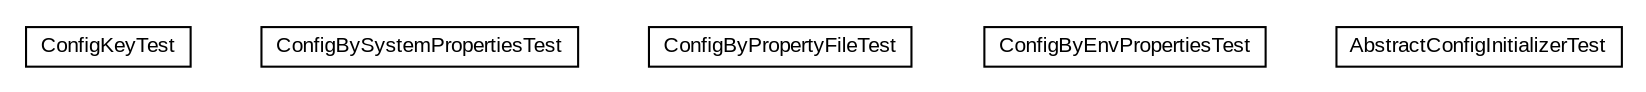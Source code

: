 #!/usr/local/bin/dot
#
# Class diagram 
# Generated by UMLGraph version R5_6-24-gf6e263 (http://www.umlgraph.org/)
#

digraph G {
	edge [fontname="arial",fontsize=10,labelfontname="arial",labelfontsize=10];
	node [fontname="arial",fontsize=10,shape=plaintext];
	nodesep=0.25;
	ranksep=0.5;
	// net.brabenetz.lib.securedproperties.config.ConfigKeyTest
	c0 [label=<<table title="net.brabenetz.lib.securedproperties.config.ConfigKeyTest" border="0" cellborder="1" cellspacing="0" cellpadding="2" port="p" href="./ConfigKeyTest.html">
		<tr><td><table border="0" cellspacing="0" cellpadding="1">
<tr><td align="center" balign="center"> ConfigKeyTest </td></tr>
		</table></td></tr>
		</table>>, URL="./ConfigKeyTest.html", fontname="arial", fontcolor="black", fontsize=10.0];
	// net.brabenetz.lib.securedproperties.config.ConfigBySystemPropertiesTest
	c1 [label=<<table title="net.brabenetz.lib.securedproperties.config.ConfigBySystemPropertiesTest" border="0" cellborder="1" cellspacing="0" cellpadding="2" port="p" href="./ConfigBySystemPropertiesTest.html">
		<tr><td><table border="0" cellspacing="0" cellpadding="1">
<tr><td align="center" balign="center"> ConfigBySystemPropertiesTest </td></tr>
		</table></td></tr>
		</table>>, URL="./ConfigBySystemPropertiesTest.html", fontname="arial", fontcolor="black", fontsize=10.0];
	// net.brabenetz.lib.securedproperties.config.ConfigByPropertyFileTest
	c2 [label=<<table title="net.brabenetz.lib.securedproperties.config.ConfigByPropertyFileTest" border="0" cellborder="1" cellspacing="0" cellpadding="2" port="p" href="./ConfigByPropertyFileTest.html">
		<tr><td><table border="0" cellspacing="0" cellpadding="1">
<tr><td align="center" balign="center"> ConfigByPropertyFileTest </td></tr>
		</table></td></tr>
		</table>>, URL="./ConfigByPropertyFileTest.html", fontname="arial", fontcolor="black", fontsize=10.0];
	// net.brabenetz.lib.securedproperties.config.ConfigByEnvPropertiesTest
	c3 [label=<<table title="net.brabenetz.lib.securedproperties.config.ConfigByEnvPropertiesTest" border="0" cellborder="1" cellspacing="0" cellpadding="2" port="p" href="./ConfigByEnvPropertiesTest.html">
		<tr><td><table border="0" cellspacing="0" cellpadding="1">
<tr><td align="center" balign="center"> ConfigByEnvPropertiesTest </td></tr>
		</table></td></tr>
		</table>>, URL="./ConfigByEnvPropertiesTest.html", fontname="arial", fontcolor="black", fontsize=10.0];
	// net.brabenetz.lib.securedproperties.config.AbstractConfigInitializerTest
	c4 [label=<<table title="net.brabenetz.lib.securedproperties.config.AbstractConfigInitializerTest" border="0" cellborder="1" cellspacing="0" cellpadding="2" port="p" href="./AbstractConfigInitializerTest.html">
		<tr><td><table border="0" cellspacing="0" cellpadding="1">
<tr><td align="center" balign="center"> AbstractConfigInitializerTest </td></tr>
		</table></td></tr>
		</table>>, URL="./AbstractConfigInitializerTest.html", fontname="arial", fontcolor="black", fontsize=10.0];
}

